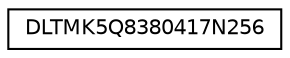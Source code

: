 digraph "Graphical Class Hierarchy"
{
 // LATEX_PDF_SIZE
  edge [fontname="Helvetica",fontsize="10",labelfontname="Helvetica",labelfontsize="10"];
  node [fontname="Helvetica",fontsize="10",shape=record];
  rankdir="LR";
  Node0 [label="DLTMK5Q8380417N256",height=0.2,width=0.4,color="black", fillcolor="white", style="filled",URL="$class_d_l_t_m_k5_q8380417_n256.html",tooltip="The Dilithium K5 (strong security) support class"];
}
